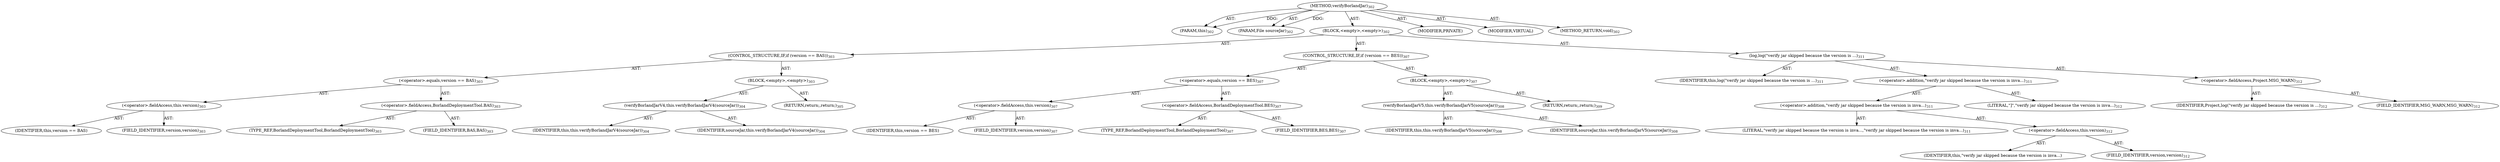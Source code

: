 digraph "verifyBorlandJar" {  
"111669149707" [label = <(METHOD,verifyBorlandJar)<SUB>302</SUB>> ]
"115964117006" [label = <(PARAM,this)<SUB>302</SUB>> ]
"115964117026" [label = <(PARAM,File sourceJar)<SUB>302</SUB>> ]
"25769803793" [label = <(BLOCK,&lt;empty&gt;,&lt;empty&gt;)<SUB>302</SUB>> ]
"47244640260" [label = <(CONTROL_STRUCTURE,IF,if (version == BAS))<SUB>303</SUB>> ]
"30064771159" [label = <(&lt;operator&gt;.equals,version == BAS)<SUB>303</SUB>> ]
"30064771160" [label = <(&lt;operator&gt;.fieldAccess,this.version)<SUB>303</SUB>> ]
"68719476842" [label = <(IDENTIFIER,this,version == BAS)> ]
"55834574875" [label = <(FIELD_IDENTIFIER,version,version)<SUB>303</SUB>> ]
"30064771161" [label = <(&lt;operator&gt;.fieldAccess,BorlandDeploymentTool.BAS)<SUB>303</SUB>> ]
"180388626440" [label = <(TYPE_REF,BorlandDeploymentTool,BorlandDeploymentTool)<SUB>303</SUB>> ]
"55834574876" [label = <(FIELD_IDENTIFIER,BAS,BAS)<SUB>303</SUB>> ]
"25769803794" [label = <(BLOCK,&lt;empty&gt;,&lt;empty&gt;)<SUB>303</SUB>> ]
"30064771162" [label = <(verifyBorlandJarV4,this.verifyBorlandJarV4(sourceJar))<SUB>304</SUB>> ]
"68719476755" [label = <(IDENTIFIER,this,this.verifyBorlandJarV4(sourceJar))<SUB>304</SUB>> ]
"68719476843" [label = <(IDENTIFIER,sourceJar,this.verifyBorlandJarV4(sourceJar))<SUB>304</SUB>> ]
"146028888067" [label = <(RETURN,return;,return;)<SUB>305</SUB>> ]
"47244640261" [label = <(CONTROL_STRUCTURE,IF,if (version == BES))<SUB>307</SUB>> ]
"30064771163" [label = <(&lt;operator&gt;.equals,version == BES)<SUB>307</SUB>> ]
"30064771164" [label = <(&lt;operator&gt;.fieldAccess,this.version)<SUB>307</SUB>> ]
"68719476844" [label = <(IDENTIFIER,this,version == BES)> ]
"55834574877" [label = <(FIELD_IDENTIFIER,version,version)<SUB>307</SUB>> ]
"30064771165" [label = <(&lt;operator&gt;.fieldAccess,BorlandDeploymentTool.BES)<SUB>307</SUB>> ]
"180388626441" [label = <(TYPE_REF,BorlandDeploymentTool,BorlandDeploymentTool)<SUB>307</SUB>> ]
"55834574878" [label = <(FIELD_IDENTIFIER,BES,BES)<SUB>307</SUB>> ]
"25769803795" [label = <(BLOCK,&lt;empty&gt;,&lt;empty&gt;)<SUB>307</SUB>> ]
"30064771166" [label = <(verifyBorlandJarV5,this.verifyBorlandJarV5(sourceJar))<SUB>308</SUB>> ]
"68719476756" [label = <(IDENTIFIER,this,this.verifyBorlandJarV5(sourceJar))<SUB>308</SUB>> ]
"68719476845" [label = <(IDENTIFIER,sourceJar,this.verifyBorlandJarV5(sourceJar))<SUB>308</SUB>> ]
"146028888068" [label = <(RETURN,return;,return;)<SUB>309</SUB>> ]
"30064771167" [label = <(log,log(&quot;verify jar skipped because the version is ...)<SUB>311</SUB>> ]
"68719476757" [label = <(IDENTIFIER,this,log(&quot;verify jar skipped because the version is ...)<SUB>311</SUB>> ]
"30064771168" [label = <(&lt;operator&gt;.addition,&quot;verify jar skipped because the version is inva...)<SUB>311</SUB>> ]
"30064771169" [label = <(&lt;operator&gt;.addition,&quot;verify jar skipped because the version is inva...)<SUB>311</SUB>> ]
"90194313223" [label = <(LITERAL,&quot;verify jar skipped because the version is inva...,&quot;verify jar skipped because the version is inva...)<SUB>311</SUB>> ]
"30064771170" [label = <(&lt;operator&gt;.fieldAccess,this.version)<SUB>312</SUB>> ]
"68719476846" [label = <(IDENTIFIER,this,&quot;verify jar skipped because the version is inva...)> ]
"55834574879" [label = <(FIELD_IDENTIFIER,version,version)<SUB>312</SUB>> ]
"90194313224" [label = <(LITERAL,&quot;]&quot;,&quot;verify jar skipped because the version is inva...)<SUB>312</SUB>> ]
"30064771171" [label = <(&lt;operator&gt;.fieldAccess,Project.MSG_WARN)<SUB>312</SUB>> ]
"68719476847" [label = <(IDENTIFIER,Project,log(&quot;verify jar skipped because the version is ...)<SUB>312</SUB>> ]
"55834574880" [label = <(FIELD_IDENTIFIER,MSG_WARN,MSG_WARN)<SUB>312</SUB>> ]
"133143986222" [label = <(MODIFIER,PRIVATE)> ]
"133143986223" [label = <(MODIFIER,VIRTUAL)> ]
"128849018891" [label = <(METHOD_RETURN,void)<SUB>302</SUB>> ]
  "111669149707" -> "115964117006"  [ label = "AST: "] 
  "111669149707" -> "115964117026"  [ label = "AST: "] 
  "111669149707" -> "25769803793"  [ label = "AST: "] 
  "111669149707" -> "133143986222"  [ label = "AST: "] 
  "111669149707" -> "133143986223"  [ label = "AST: "] 
  "111669149707" -> "128849018891"  [ label = "AST: "] 
  "25769803793" -> "47244640260"  [ label = "AST: "] 
  "25769803793" -> "47244640261"  [ label = "AST: "] 
  "25769803793" -> "30064771167"  [ label = "AST: "] 
  "47244640260" -> "30064771159"  [ label = "AST: "] 
  "47244640260" -> "25769803794"  [ label = "AST: "] 
  "30064771159" -> "30064771160"  [ label = "AST: "] 
  "30064771159" -> "30064771161"  [ label = "AST: "] 
  "30064771160" -> "68719476842"  [ label = "AST: "] 
  "30064771160" -> "55834574875"  [ label = "AST: "] 
  "30064771161" -> "180388626440"  [ label = "AST: "] 
  "30064771161" -> "55834574876"  [ label = "AST: "] 
  "25769803794" -> "30064771162"  [ label = "AST: "] 
  "25769803794" -> "146028888067"  [ label = "AST: "] 
  "30064771162" -> "68719476755"  [ label = "AST: "] 
  "30064771162" -> "68719476843"  [ label = "AST: "] 
  "47244640261" -> "30064771163"  [ label = "AST: "] 
  "47244640261" -> "25769803795"  [ label = "AST: "] 
  "30064771163" -> "30064771164"  [ label = "AST: "] 
  "30064771163" -> "30064771165"  [ label = "AST: "] 
  "30064771164" -> "68719476844"  [ label = "AST: "] 
  "30064771164" -> "55834574877"  [ label = "AST: "] 
  "30064771165" -> "180388626441"  [ label = "AST: "] 
  "30064771165" -> "55834574878"  [ label = "AST: "] 
  "25769803795" -> "30064771166"  [ label = "AST: "] 
  "25769803795" -> "146028888068"  [ label = "AST: "] 
  "30064771166" -> "68719476756"  [ label = "AST: "] 
  "30064771166" -> "68719476845"  [ label = "AST: "] 
  "30064771167" -> "68719476757"  [ label = "AST: "] 
  "30064771167" -> "30064771168"  [ label = "AST: "] 
  "30064771167" -> "30064771171"  [ label = "AST: "] 
  "30064771168" -> "30064771169"  [ label = "AST: "] 
  "30064771168" -> "90194313224"  [ label = "AST: "] 
  "30064771169" -> "90194313223"  [ label = "AST: "] 
  "30064771169" -> "30064771170"  [ label = "AST: "] 
  "30064771170" -> "68719476846"  [ label = "AST: "] 
  "30064771170" -> "55834574879"  [ label = "AST: "] 
  "30064771171" -> "68719476847"  [ label = "AST: "] 
  "30064771171" -> "55834574880"  [ label = "AST: "] 
  "111669149707" -> "115964117006"  [ label = "DDG: "] 
  "111669149707" -> "115964117026"  [ label = "DDG: "] 
}
